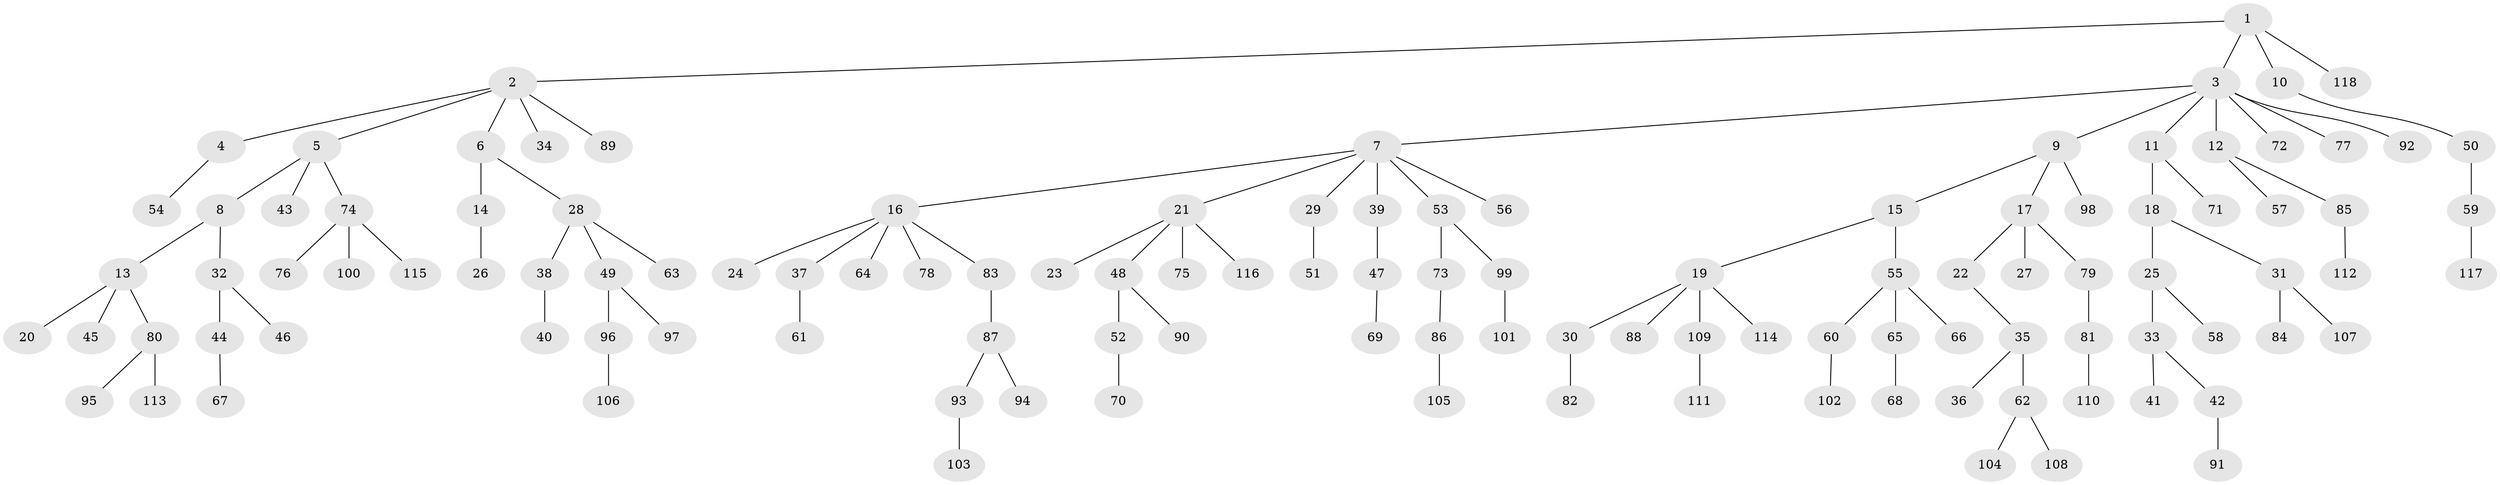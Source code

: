 // Generated by graph-tools (version 1.1) at 2025/52/03/09/25 04:52:36]
// undirected, 118 vertices, 117 edges
graph export_dot {
graph [start="1"]
  node [color=gray90,style=filled];
  1;
  2;
  3;
  4;
  5;
  6;
  7;
  8;
  9;
  10;
  11;
  12;
  13;
  14;
  15;
  16;
  17;
  18;
  19;
  20;
  21;
  22;
  23;
  24;
  25;
  26;
  27;
  28;
  29;
  30;
  31;
  32;
  33;
  34;
  35;
  36;
  37;
  38;
  39;
  40;
  41;
  42;
  43;
  44;
  45;
  46;
  47;
  48;
  49;
  50;
  51;
  52;
  53;
  54;
  55;
  56;
  57;
  58;
  59;
  60;
  61;
  62;
  63;
  64;
  65;
  66;
  67;
  68;
  69;
  70;
  71;
  72;
  73;
  74;
  75;
  76;
  77;
  78;
  79;
  80;
  81;
  82;
  83;
  84;
  85;
  86;
  87;
  88;
  89;
  90;
  91;
  92;
  93;
  94;
  95;
  96;
  97;
  98;
  99;
  100;
  101;
  102;
  103;
  104;
  105;
  106;
  107;
  108;
  109;
  110;
  111;
  112;
  113;
  114;
  115;
  116;
  117;
  118;
  1 -- 2;
  1 -- 3;
  1 -- 10;
  1 -- 118;
  2 -- 4;
  2 -- 5;
  2 -- 6;
  2 -- 34;
  2 -- 89;
  3 -- 7;
  3 -- 9;
  3 -- 11;
  3 -- 12;
  3 -- 72;
  3 -- 77;
  3 -- 92;
  4 -- 54;
  5 -- 8;
  5 -- 43;
  5 -- 74;
  6 -- 14;
  6 -- 28;
  7 -- 16;
  7 -- 21;
  7 -- 29;
  7 -- 39;
  7 -- 53;
  7 -- 56;
  8 -- 13;
  8 -- 32;
  9 -- 15;
  9 -- 17;
  9 -- 98;
  10 -- 50;
  11 -- 18;
  11 -- 71;
  12 -- 57;
  12 -- 85;
  13 -- 20;
  13 -- 45;
  13 -- 80;
  14 -- 26;
  15 -- 19;
  15 -- 55;
  16 -- 24;
  16 -- 37;
  16 -- 64;
  16 -- 78;
  16 -- 83;
  17 -- 22;
  17 -- 27;
  17 -- 79;
  18 -- 25;
  18 -- 31;
  19 -- 30;
  19 -- 88;
  19 -- 109;
  19 -- 114;
  21 -- 23;
  21 -- 48;
  21 -- 75;
  21 -- 116;
  22 -- 35;
  25 -- 33;
  25 -- 58;
  28 -- 38;
  28 -- 49;
  28 -- 63;
  29 -- 51;
  30 -- 82;
  31 -- 84;
  31 -- 107;
  32 -- 44;
  32 -- 46;
  33 -- 41;
  33 -- 42;
  35 -- 36;
  35 -- 62;
  37 -- 61;
  38 -- 40;
  39 -- 47;
  42 -- 91;
  44 -- 67;
  47 -- 69;
  48 -- 52;
  48 -- 90;
  49 -- 96;
  49 -- 97;
  50 -- 59;
  52 -- 70;
  53 -- 73;
  53 -- 99;
  55 -- 60;
  55 -- 65;
  55 -- 66;
  59 -- 117;
  60 -- 102;
  62 -- 104;
  62 -- 108;
  65 -- 68;
  73 -- 86;
  74 -- 76;
  74 -- 100;
  74 -- 115;
  79 -- 81;
  80 -- 95;
  80 -- 113;
  81 -- 110;
  83 -- 87;
  85 -- 112;
  86 -- 105;
  87 -- 93;
  87 -- 94;
  93 -- 103;
  96 -- 106;
  99 -- 101;
  109 -- 111;
}
